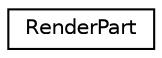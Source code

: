 digraph G
{
  edge [fontname="Helvetica",fontsize="10",labelfontname="Helvetica",labelfontsize="10"];
  node [fontname="Helvetica",fontsize="10",shape=record];
  rankdir=LR;
  Node1 [label="RenderPart",height=0.2,width=0.4,color="black", fillcolor="white", style="filled",URL="$d2/dd1/structRenderPart.html"];
}
